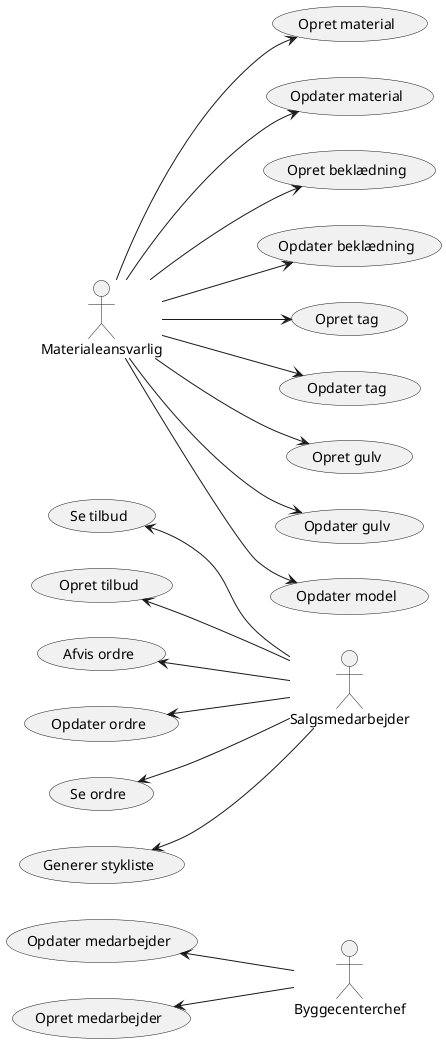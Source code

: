 @startuml

    left to right direction
    actor Byggecenterchef as hoc
    actor Materialeansvarlig as hom
actor Salgsmedarbejder as salesman

    (Generer stykliste) as (generate)
    (Se ordre) as (view_orders)
    (Opdater ordre) as (update_order)
    (Afvis ordre) as (reject_order)
    (Opret tilbud) as (create_offer)
    (Se tilbud) as (view_offers)

    salesman -up-> generate
    salesman -up-> view_orders
    salesman -up-> update_order
    salesman -up-> reject_order
    salesman -up-> create_offer
    salesman -up-> view_offers


    (Opret material) as (add_material)
    (Opdater material) as (update_material)
    (Opret beklædning) as (create_cladding)
    (Opdater beklædning) as (update_cladding)
    (Opret tag) as (create_roofing)
    (Opdater tag) as (update_roofing)
    (Opret gulv) as (create_flooring)
    (Opdater gulv) as (update_flooring)
    (Opdater model) as (update_model)

    hom --> add_material
    hom --> update_material
    hom --> create_cladding
    hom --> update_cladding
    hom --> create_roofing
    hom --> update_roofing
    hom --> create_flooring
    hom --> update_flooring
    hom --> update_model


    (Opret medarbejder) as (create_employee)
    (Opdater medarbejder) as (update_employee)

    hoc -up-> create_employee
    hoc -up-> update_employee



@enduml